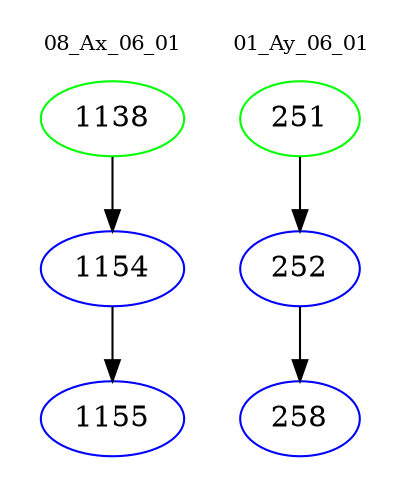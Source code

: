 digraph{
subgraph cluster_0 {
color = white
label = "08_Ax_06_01";
fontsize=10;
T0_1138 [label="1138", color="green"]
T0_1138 -> T0_1154 [color="black"]
T0_1154 [label="1154", color="blue"]
T0_1154 -> T0_1155 [color="black"]
T0_1155 [label="1155", color="blue"]
}
subgraph cluster_1 {
color = white
label = "01_Ay_06_01";
fontsize=10;
T1_251 [label="251", color="green"]
T1_251 -> T1_252 [color="black"]
T1_252 [label="252", color="blue"]
T1_252 -> T1_258 [color="black"]
T1_258 [label="258", color="blue"]
}
}
